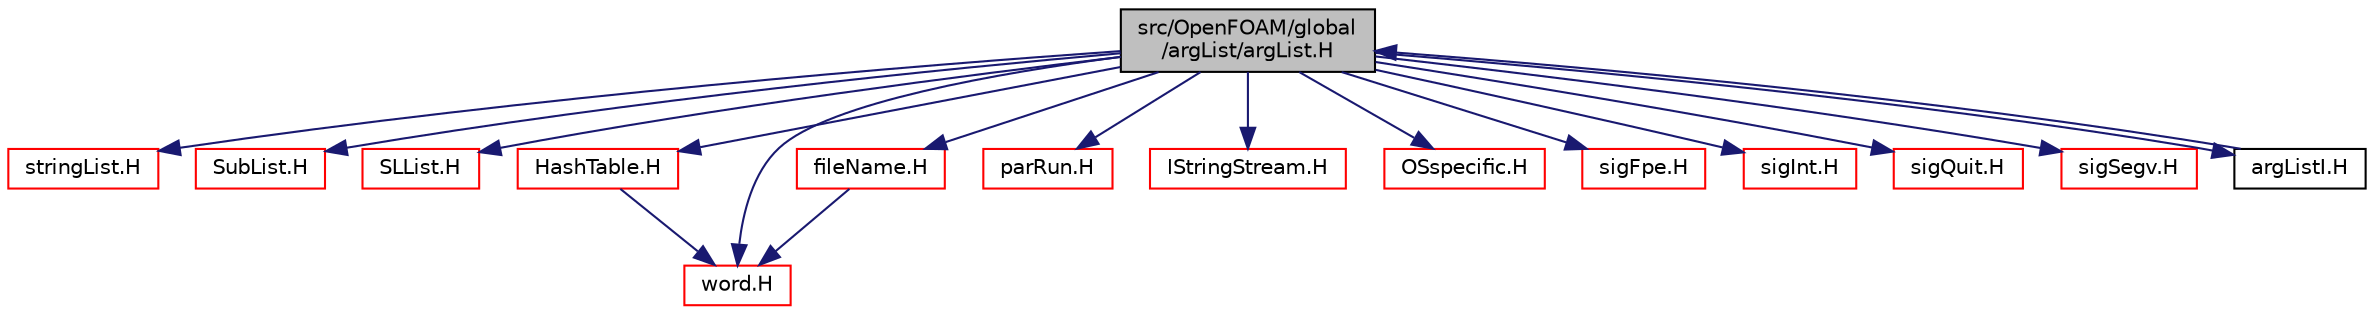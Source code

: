 digraph "src/OpenFOAM/global/argList/argList.H"
{
  bgcolor="transparent";
  edge [fontname="Helvetica",fontsize="10",labelfontname="Helvetica",labelfontsize="10"];
  node [fontname="Helvetica",fontsize="10",shape=record];
  Node1 [label="src/OpenFOAM/global\l/argList/argList.H",height=0.2,width=0.4,color="black", fillcolor="grey75", style="filled", fontcolor="black"];
  Node1 -> Node2 [color="midnightblue",fontsize="10",style="solid",fontname="Helvetica"];
  Node2 [label="stringList.H",height=0.2,width=0.4,color="red",URL="$a09184.html"];
  Node1 -> Node3 [color="midnightblue",fontsize="10",style="solid",fontname="Helvetica"];
  Node3 [label="SubList.H",height=0.2,width=0.4,color="red",URL="$a07844.html"];
  Node1 -> Node4 [color="midnightblue",fontsize="10",style="solid",fontname="Helvetica"];
  Node4 [label="SLList.H",height=0.2,width=0.4,color="red",URL="$a07793.html"];
  Node1 -> Node5 [color="midnightblue",fontsize="10",style="solid",fontname="Helvetica"];
  Node5 [label="HashTable.H",height=0.2,width=0.4,color="red",URL="$a07756.html"];
  Node5 -> Node6 [color="midnightblue",fontsize="10",style="solid",fontname="Helvetica"];
  Node6 [label="word.H",height=0.2,width=0.4,color="red",URL="$a09200.html"];
  Node1 -> Node6 [color="midnightblue",fontsize="10",style="solid",fontname="Helvetica"];
  Node1 -> Node7 [color="midnightblue",fontsize="10",style="solid",fontname="Helvetica"];
  Node7 [label="fileName.H",height=0.2,width=0.4,color="red",URL="$a09174.html"];
  Node7 -> Node6 [color="midnightblue",fontsize="10",style="solid",fontname="Helvetica"];
  Node1 -> Node8 [color="midnightblue",fontsize="10",style="solid",fontname="Helvetica"];
  Node8 [label="parRun.H",height=0.2,width=0.4,color="red",URL="$a08333.html"];
  Node1 -> Node9 [color="midnightblue",fontsize="10",style="solid",fontname="Helvetica"];
  Node9 [label="IStringStream.H",height=0.2,width=0.4,color="red",URL="$a08007.html"];
  Node1 -> Node10 [color="midnightblue",fontsize="10",style="solid",fontname="Helvetica"];
  Node10 [label="OSspecific.H",height=0.2,width=0.4,color="red",URL="$a08394.html",tooltip="Functions used by OpenFOAM that are specific to POSIX compliant operating systems and need to be repl..."];
  Node1 -> Node11 [color="midnightblue",fontsize="10",style="solid",fontname="Helvetica"];
  Node11 [label="sigFpe.H",height=0.2,width=0.4,color="red",URL="$a09293.html"];
  Node1 -> Node12 [color="midnightblue",fontsize="10",style="solid",fontname="Helvetica"];
  Node12 [label="sigInt.H",height=0.2,width=0.4,color="red",URL="$a09295.html"];
  Node1 -> Node13 [color="midnightblue",fontsize="10",style="solid",fontname="Helvetica"];
  Node13 [label="sigQuit.H",height=0.2,width=0.4,color="red",URL="$a09297.html"];
  Node1 -> Node14 [color="midnightblue",fontsize="10",style="solid",fontname="Helvetica"];
  Node14 [label="sigSegv.H",height=0.2,width=0.4,color="red",URL="$a09299.html"];
  Node1 -> Node15 [color="midnightblue",fontsize="10",style="solid",fontname="Helvetica"];
  Node15 [label="argListI.H",height=0.2,width=0.4,color="black",URL="$a08332.html"];
  Node15 -> Node1 [color="midnightblue",fontsize="10",style="solid",fontname="Helvetica"];
}
